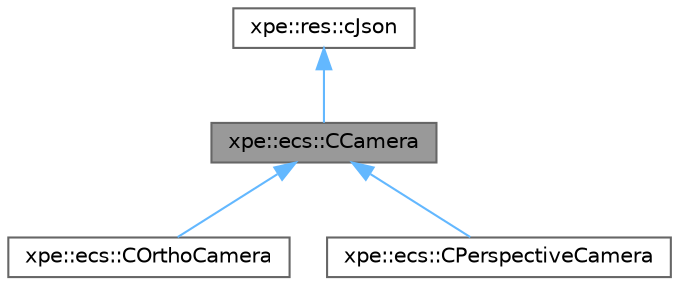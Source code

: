 digraph "xpe::ecs::CCamera"
{
 // LATEX_PDF_SIZE
  bgcolor="transparent";
  edge [fontname=Helvetica,fontsize=10,labelfontname=Helvetica,labelfontsize=10];
  node [fontname=Helvetica,fontsize=10,shape=box,height=0.2,width=0.4];
  Node1 [id="Node000001",label="xpe::ecs::CCamera",height=0.2,width=0.4,color="gray40", fillcolor="grey60", style="filled", fontcolor="black",tooltip=" "];
  Node2 -> Node1 [id="edge7_Node000001_Node000002",dir="back",color="steelblue1",style="solid",tooltip=" "];
  Node2 [id="Node000002",label="xpe::res::cJson",height=0.2,width=0.4,color="gray40", fillcolor="white", style="filled",URL="$classxpe_1_1res_1_1c_json.html",tooltip=" "];
  Node1 -> Node3 [id="edge8_Node000001_Node000003",dir="back",color="steelblue1",style="solid",tooltip=" "];
  Node3 [id="Node000003",label="xpe::ecs::COrthoCamera",height=0.2,width=0.4,color="gray40", fillcolor="white", style="filled",URL="$structxpe_1_1ecs_1_1_c_ortho_camera.html",tooltip=" "];
  Node1 -> Node4 [id="edge9_Node000001_Node000004",dir="back",color="steelblue1",style="solid",tooltip=" "];
  Node4 [id="Node000004",label="xpe::ecs::CPerspectiveCamera",height=0.2,width=0.4,color="gray40", fillcolor="white", style="filled",URL="$structxpe_1_1ecs_1_1_c_perspective_camera.html",tooltip=" "];
}

